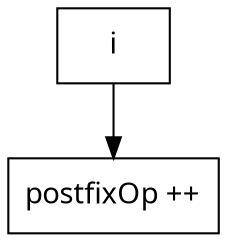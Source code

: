 digraph G_10 {
  node [
    shape = rect;
    fontname = "Handlee";
  ]
  edge [
    fontname = "Handlee";
  ]
  bgcolor = transparent;
  fontname = "Handlee";
  compound = true;
  s_136_2 [
    class = "postfixExpression";
    label = "postfixOp ++";
    fillcolor = white;
    style = filled;
  ];
  s_136_3 [
    class = "simpleName";
    label = "i";
    fillcolor = white;
    style = filled;
  ];
  s_136_3 -> s_136_2;

}

